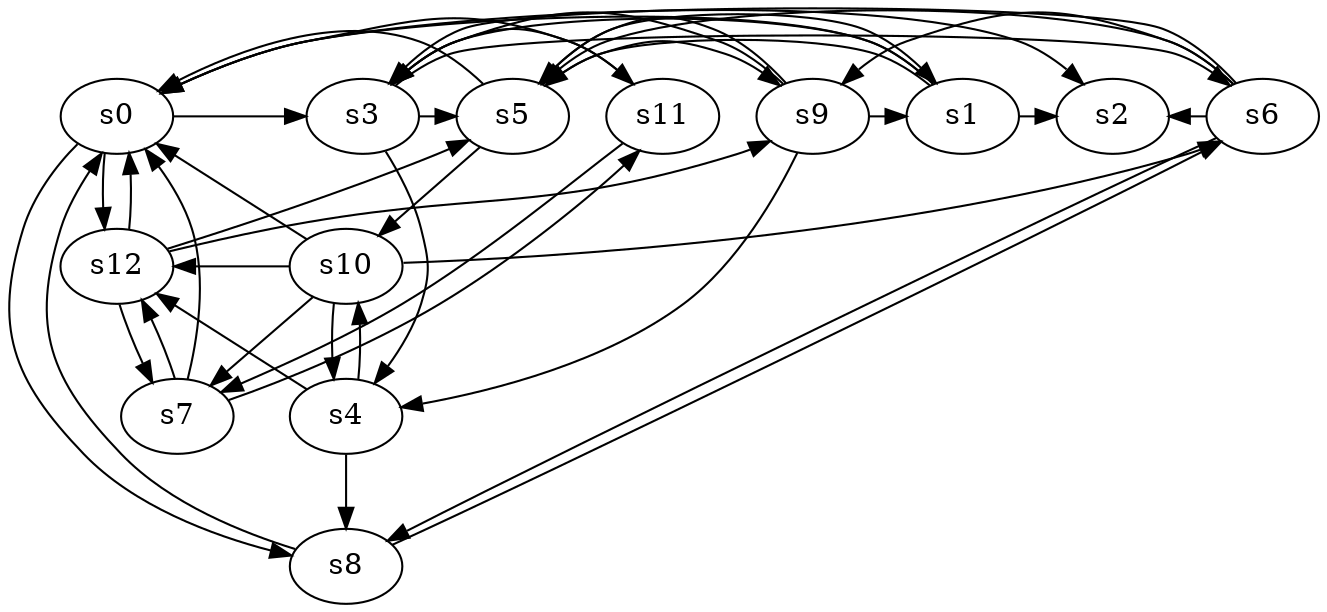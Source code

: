 digraph game_0776_complex_13 {
    s0 [name="s0", player=0];
    s1 [name="s1", player=1];
    s2 [name="s2", player=0];
    s3 [name="s3", player=0];
    s4 [name="s4", player=0, target=1];
    s5 [name="s5", player=1];
    s6 [name="s6", player=1];
    s7 [name="s7", player=1, target=1];
    s8 [name="s8", player=1, target=1];
    s9 [name="s9", player=1, target=1];
    s10 [name="s10", player=1];
    s11 [name="s11", player=1];
    s12 [name="s12", player=0];

    s0 -> s2 [constraint="time % 2 == 1 || time % 2 == 1"];
    s0 -> s3 [constraint="!(time % 4 == 3)"];
    s0 -> s8 [constraint="!(time % 4 == 0)"];
    s0 -> s12;
    s1 -> s0 [constraint="time % 3 == 1 && time % 3 == 0"];
    s1 -> s2 [constraint="!(time % 5 == 2)"];
    s1 -> s3 [constraint="!(time % 5 == 2)"];
    s1 -> s5 [constraint="time % 3 == 2 && time % 4 == 0"];
    s3 -> s4 [constraint="time % 3 == 0 || time % 5 == 0"];
    s3 -> s5 [constraint="!(time % 4 == 0)"];
    s3 -> s6 [constraint="time % 4 == 1 || time % 4 == 3"];
    s3 -> s11 [constraint="time % 3 == 1 && time % 4 == 2"];
    s4 -> s8;
    s4 -> s10 [constraint="time % 2 == 0 && time % 4 == 0"];
    s4 -> s12 [constraint="!(time % 5 == 0)"];
    s5 -> s0 [constraint="time == 4 || time == 9 || time == 15 || time == 18 || time == 19"];
    s5 -> s1 [constraint="time % 4 == 1"];
    s5 -> s9 [constraint="time % 6 == 3"];
    s5 -> s10 [constraint="time == 11"];
    s6 -> s2 [constraint="time % 3 == 2 || time % 4 == 2"];
    s6 -> s3 [constraint="time % 4 == 0 && time % 3 == 2"];
    s6 -> s5 [constraint="time % 3 == 1"];
    s6 -> s8 [constraint="time % 3 == 1 && time % 4 == 3"];
    s6 -> s9 [constraint="time % 4 == 0 || time % 3 == 2"];
    s7 -> s0 [constraint="time == 3 || time == 10 || time == 11 || time == 12"];
    s7 -> s11 [constraint="time % 7 == 0"];
    s7 -> s12 [constraint="time % 2 == 1 || time % 5 == 3"];
    s8 -> s0 [constraint="time == 6 || time == 14"];
    s8 -> s6 [constraint="time % 3 == 0 && time % 4 == 1"];
    s9 -> s1 [constraint="time % 4 == 3 || time % 2 == 0"];
    s9 -> s3 [constraint="time % 4 == 3 && time % 3 == 0"];
    s9 -> s4 [constraint="time % 2 == 1 || time % 3 == 1"];
    s9 -> s5 [constraint="!(time % 5 == 2)"];
    s10 -> s0 [constraint="time == 2 || time == 3 || time == 13 || time == 16 || time == 21"];
    s10 -> s4;
    s10 -> s6 [constraint="time == 21"];
    s10 -> s7;
    s10 -> s12 [constraint="time % 5 == 3"];
    s11 -> s0 [constraint="time % 3 == 0"];
    s11 -> s7 [constraint="time % 3 == 2 && time % 3 == 0"];
    s12 -> s0 [constraint="time % 3 == 1"];
    s12 -> s5 [constraint="time % 3 == 2"];
    s12 -> s7;
    s12 -> s9 [constraint="!(time % 3 == 2)"];
}
